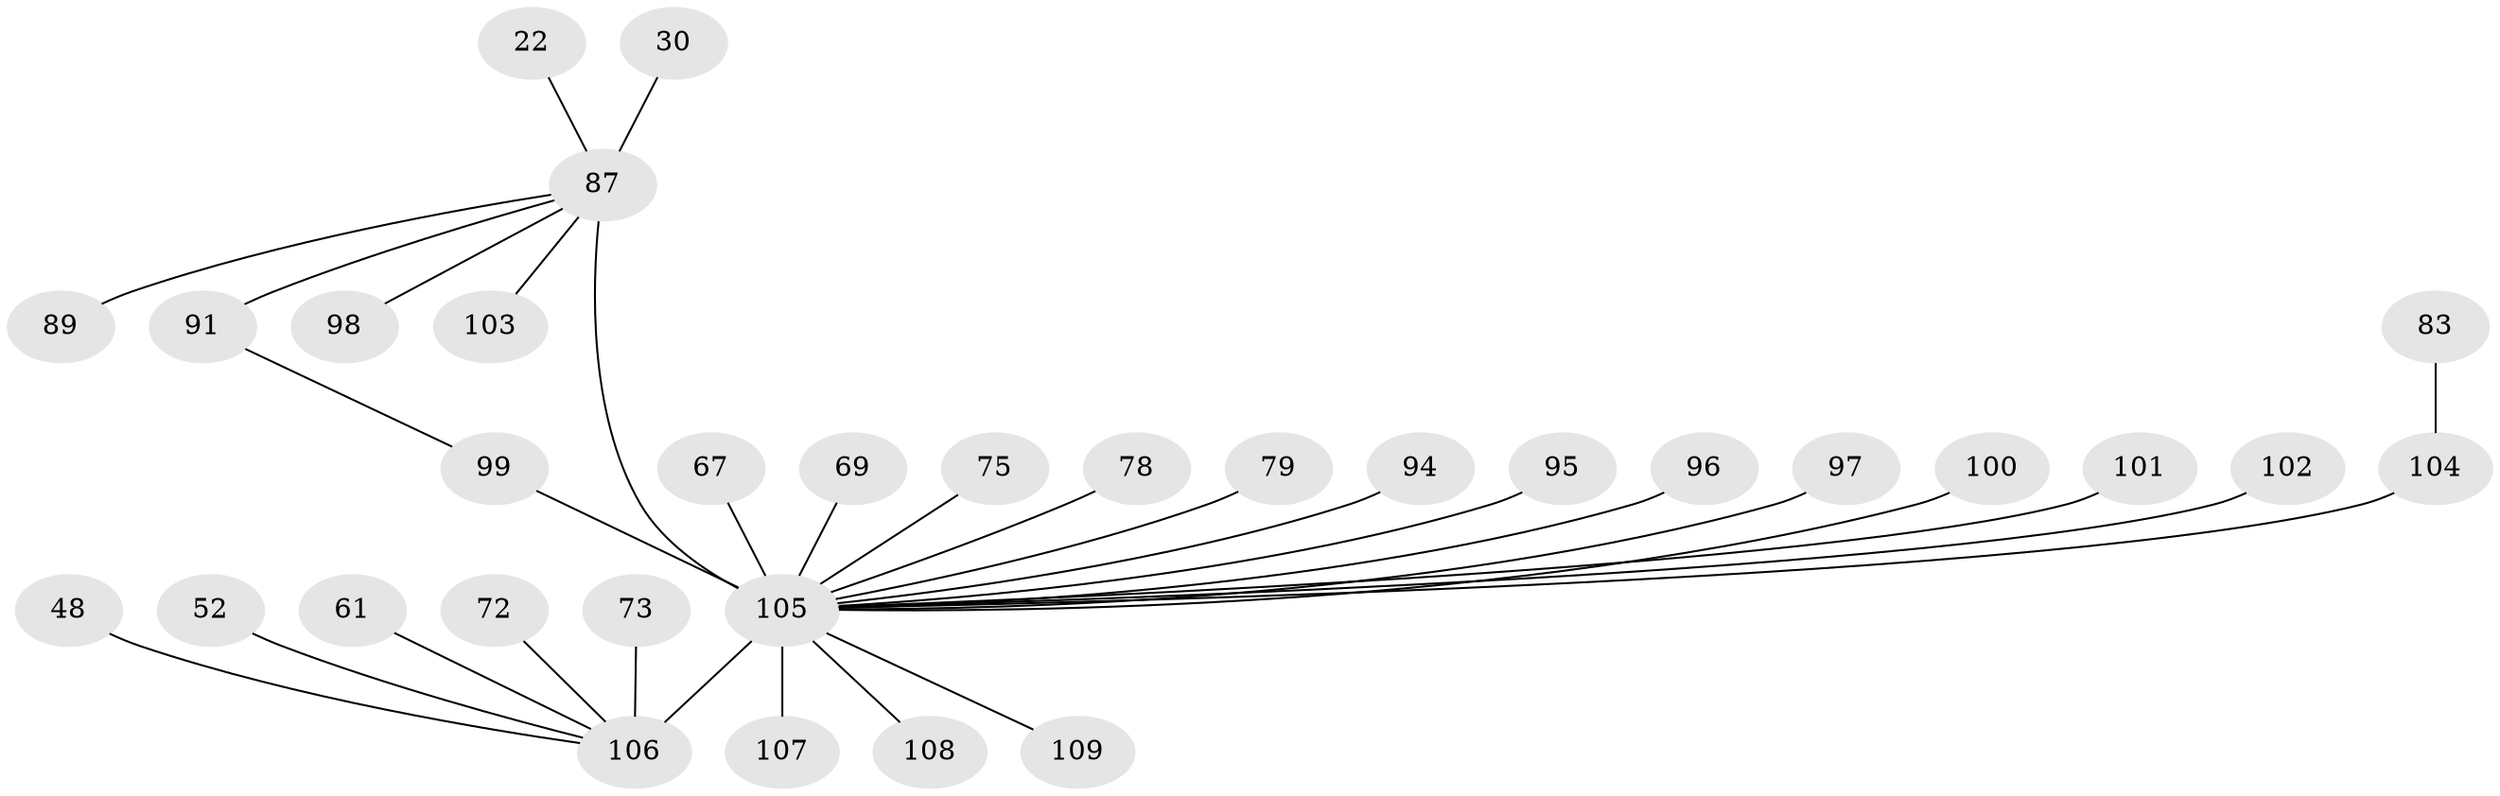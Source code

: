 // original degree distribution, {25: 0.009174311926605505, 9: 0.009174311926605505, 10: 0.01834862385321101, 1: 0.5321100917431193, 16: 0.009174311926605505, 2: 0.21100917431192662, 6: 0.009174311926605505, 4: 0.05504587155963303, 8: 0.01834862385321101, 7: 0.009174311926605505, 11: 0.009174311926605505, 5: 0.027522935779816515, 3: 0.08256880733944955}
// Generated by graph-tools (version 1.1) at 2025/51/03/04/25 21:51:31]
// undirected, 32 vertices, 32 edges
graph export_dot {
graph [start="1"]
  node [color=gray90,style=filled];
  22;
  30;
  48;
  52;
  61;
  67 [super="+41"];
  69;
  72 [super="+28"];
  73;
  75 [super="+55"];
  78;
  79;
  83;
  87 [super="+9+17"];
  89;
  91 [super="+23+32+40+68+74+85+90"];
  94;
  95;
  96;
  97;
  98;
  99 [super="+65+70+84+77+80+34+35+39+92"];
  100 [super="+49"];
  101;
  102;
  103;
  104 [super="+36+38"];
  105 [super="+58+60+26+4+11+16+18+20+43+63"];
  106 [super="+88+93+66+21+45"];
  107 [super="+82+86"];
  108;
  109 [super="+57"];
  22 -- 87;
  30 -- 87;
  48 -- 106;
  52 -- 106;
  61 -- 106;
  67 -- 105;
  69 -- 105;
  72 -- 106;
  73 -- 106;
  75 -- 105;
  78 -- 105;
  79 -- 105;
  83 -- 104;
  87 -- 98;
  87 -- 91 [weight=4];
  87 -- 103;
  87 -- 89;
  87 -- 105 [weight=9];
  91 -- 99;
  94 -- 105;
  95 -- 105;
  96 -- 105;
  97 -- 105;
  99 -- 105 [weight=5];
  100 -- 105;
  101 -- 105;
  102 -- 105;
  104 -- 105 [weight=4];
  105 -- 106 [weight=10];
  105 -- 108;
  105 -- 107 [weight=3];
  105 -- 109 [weight=3];
}
